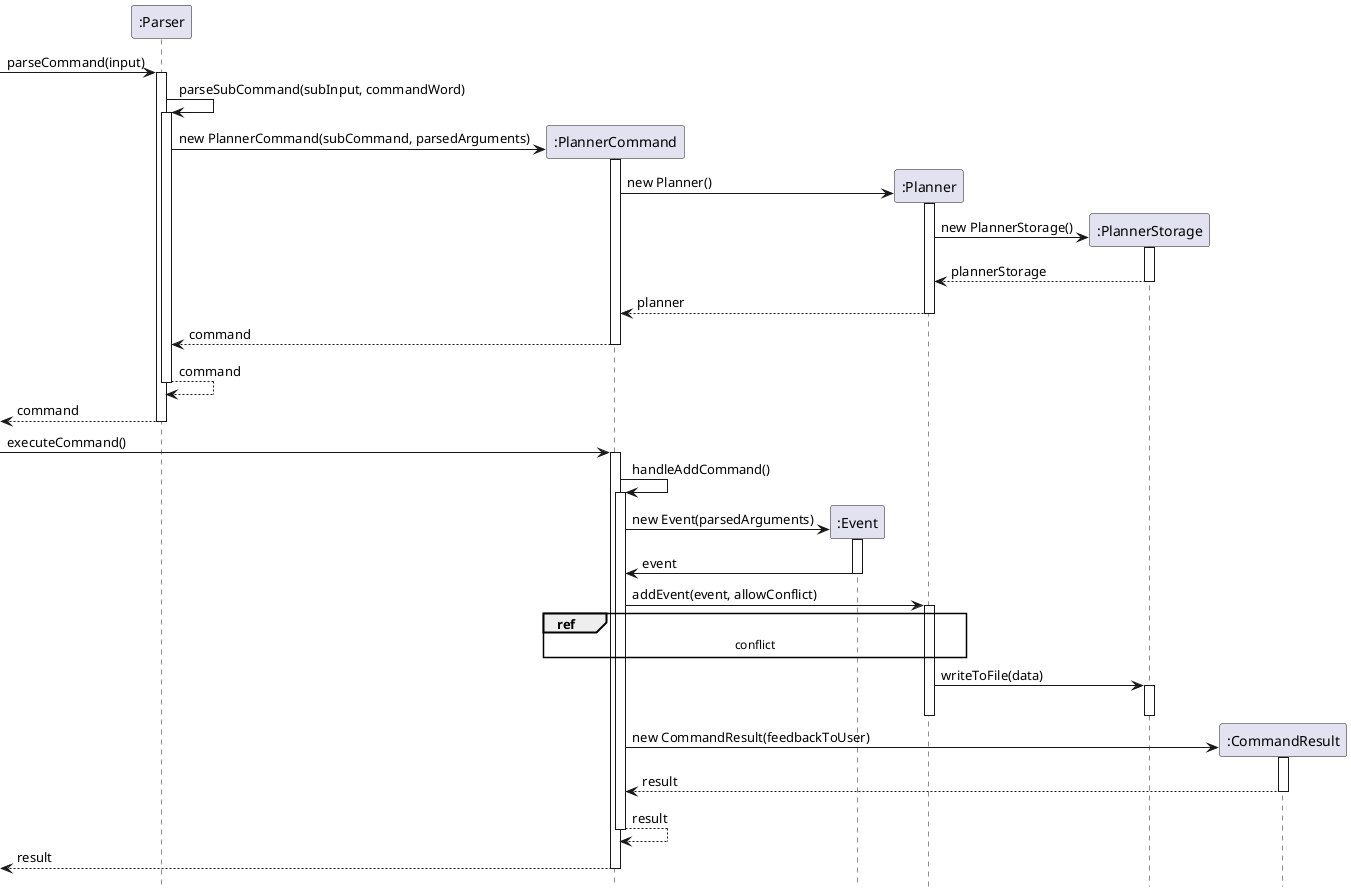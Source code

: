 @startuml
'https://plantuml.com/sequence-diagram

hide footbox

participant ":Parser" as parser
participant ":PlannerCommand" as plc
participant ":Event" as event
participant ":Planner" as planner
participant ":PlannerStorage" as pls
participant ":CommandResult" as res

[->parser : parseCommand(input)
activate parser

parser -> parser : parseSubCommand(subInput, commandWord)
activate parser

create plc
parser -> plc : new PlannerCommand(subCommand, parsedArguments)
activate plc

create planner
plc -> planner : new Planner()
activate planner

create pls
planner -> pls : new PlannerStorage()
activate pls

pls --> planner : plannerStorage
deactivate pls

planner --> plc : planner
deactivate planner

plc --> parser : command
deactivate plc

parser --> parser : command
deactivate parser

parser-->[ : command
deactivate parser

[->plc : executeCommand()
activate plc

plc -> plc : handleAddCommand()
activate plc

create event
plc -> event : new Event(parsedArguments)
activate event

event -> plc : event
deactivate event

plc -> planner : addEvent(event, allowConflict)
activate planner

ref over plc, planner : conflict

planner -> pls : writeToFile(data)
activate pls
deactivate pls

deactivate planner

create res
plc -> res : new CommandResult(feedbackToUser)
activate res

res --> plc : result
deactivate res

plc --> plc : result
deactivate plc

plc-->[ : result
deactivate plc

@enduml